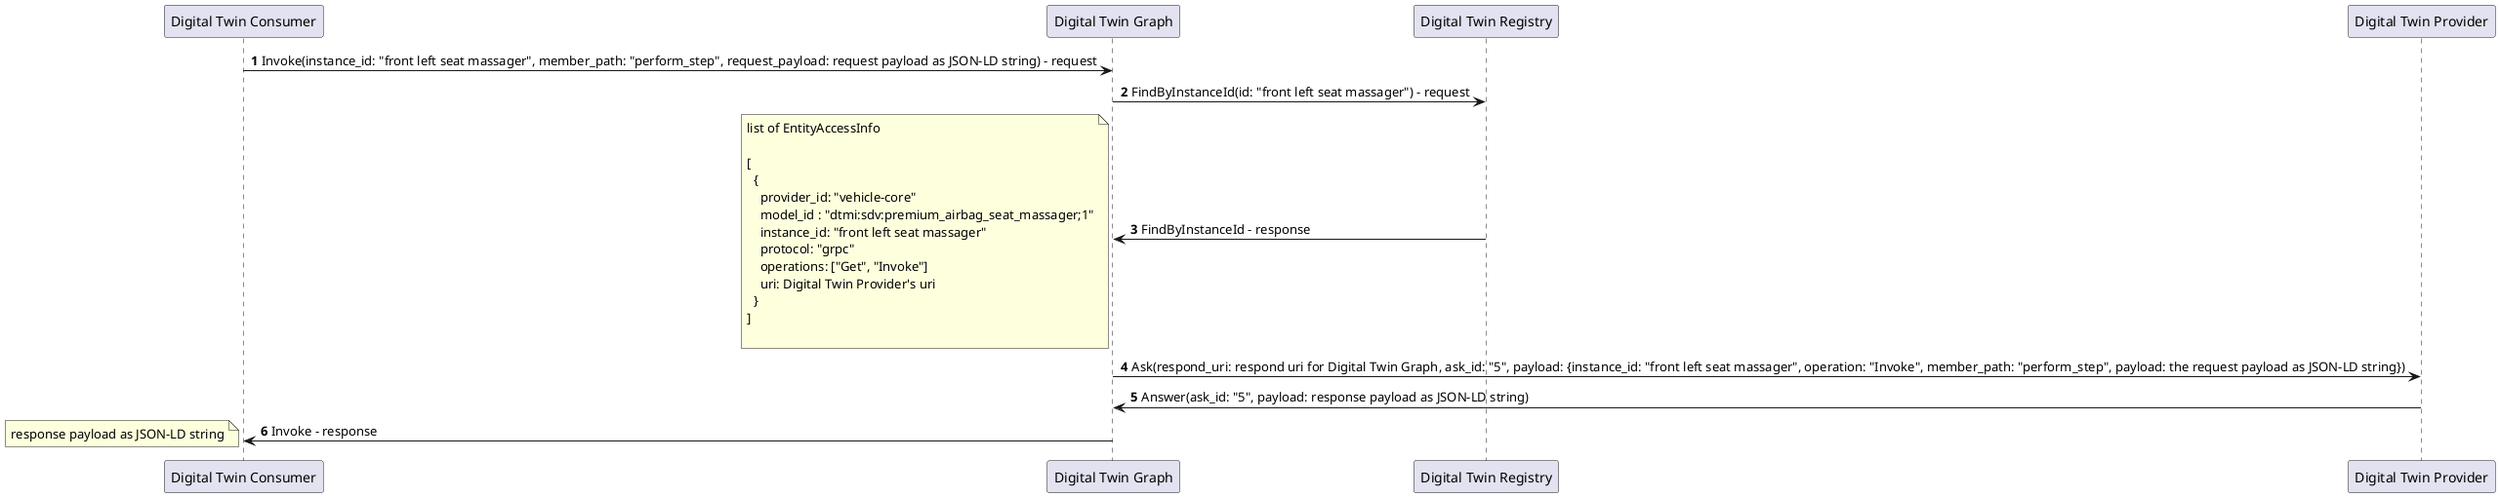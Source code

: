 @startuml

autonumber

participant "Digital Twin Consumer" as CONSUMER
participant "Digital Twin Graph" as DIGITAL_TWIN_GRAPH
participant "Digital Twin Registry" as DIGITAL_TWIN_REGISTRY
participant "Digital Twin Provider" as PROVIDER

CONSUMER -> DIGITAL_TWIN_GRAPH: Invoke(instance_id: "front left seat massager", member_path: "perform_step", request_payload: request payload as JSON-LD string) - request

DIGITAL_TWIN_GRAPH -> DIGITAL_TWIN_REGISTRY: FindByInstanceId(id: "front left seat massager") - request
DIGITAL_TWIN_GRAPH <- DIGITAL_TWIN_REGISTRY: FindByInstanceId - response
note left
  list of EntityAccessInfo

  [
    {
      provider_id: "vehicle-core"
      model_id : "dtmi:sdv:premium_airbag_seat_massager;1"
      instance_id: "front left seat massager"
      protocol: "grpc"
      operations: ["Get", "Invoke"]
      uri: Digital Twin Provider's uri
    }
  ]

end note

DIGITAL_TWIN_GRAPH -> PROVIDER: Ask(respond_uri: respond uri for Digital Twin Graph, ask_id: "5", payload: {instance_id: "front left seat massager", operation: "Invoke", member_path: "perform_step", payload: the request payload as JSON-LD string})
DIGITAL_TWIN_GRAPH <- PROVIDER: Answer(ask_id: "5", payload: response payload as JSON-LD string)

CONSUMER <- DIGITAL_TWIN_GRAPH: Invoke - response
note left
  response payload as JSON-LD string
end note

@enduml
